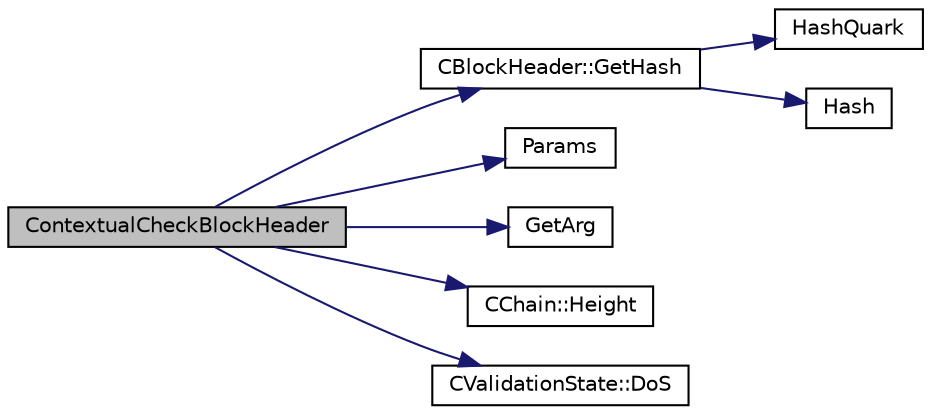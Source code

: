 digraph "ContextualCheckBlockHeader"
{
  edge [fontname="Helvetica",fontsize="10",labelfontname="Helvetica",labelfontsize="10"];
  node [fontname="Helvetica",fontsize="10",shape=record];
  rankdir="LR";
  Node415 [label="ContextualCheckBlockHeader",height=0.2,width=0.4,color="black", fillcolor="grey75", style="filled", fontcolor="black"];
  Node415 -> Node416 [color="midnightblue",fontsize="10",style="solid",fontname="Helvetica"];
  Node416 [label="CBlockHeader::GetHash",height=0.2,width=0.4,color="black", fillcolor="white", style="filled",URL="$class_c_block_header.html#af0239f86a13f622a826e9eea66b2d7f3"];
  Node416 -> Node417 [color="midnightblue",fontsize="10",style="solid",fontname="Helvetica"];
  Node417 [label="HashQuark",height=0.2,width=0.4,color="black", fillcolor="white", style="filled",URL="$hash_8h.html#a6260894db49a10cb1e7c684172e8d5b2"];
  Node416 -> Node418 [color="midnightblue",fontsize="10",style="solid",fontname="Helvetica"];
  Node418 [label="Hash",height=0.2,width=0.4,color="black", fillcolor="white", style="filled",URL="$hash_8h.html#a12c5e981d7f5f2850027fd5e932eff61",tooltip="Compute the 256-bit hash of a std::string. "];
  Node415 -> Node419 [color="midnightblue",fontsize="10",style="solid",fontname="Helvetica"];
  Node419 [label="Params",height=0.2,width=0.4,color="black", fillcolor="white", style="filled",URL="$chainparams_8cpp.html#ace5c5b706d71a324a417dd2db394fd4a",tooltip="Return the currently selected parameters. "];
  Node415 -> Node420 [color="midnightblue",fontsize="10",style="solid",fontname="Helvetica"];
  Node420 [label="GetArg",height=0.2,width=0.4,color="black", fillcolor="white", style="filled",URL="$util_8cpp.html#a24f685720bf40370e5bd2a192ad50cd8",tooltip="Return string argument or default value. "];
  Node415 -> Node421 [color="midnightblue",fontsize="10",style="solid",fontname="Helvetica"];
  Node421 [label="CChain::Height",height=0.2,width=0.4,color="black", fillcolor="white", style="filled",URL="$class_c_chain.html#ad4758bc8872ce065a9579f77c3171d40",tooltip="Return the maximal height in the chain. "];
  Node415 -> Node422 [color="midnightblue",fontsize="10",style="solid",fontname="Helvetica"];
  Node422 [label="CValidationState::DoS",height=0.2,width=0.4,color="black", fillcolor="white", style="filled",URL="$class_c_validation_state.html#a3c6786d00da8d1c5df25b4c3876409e8"];
}
